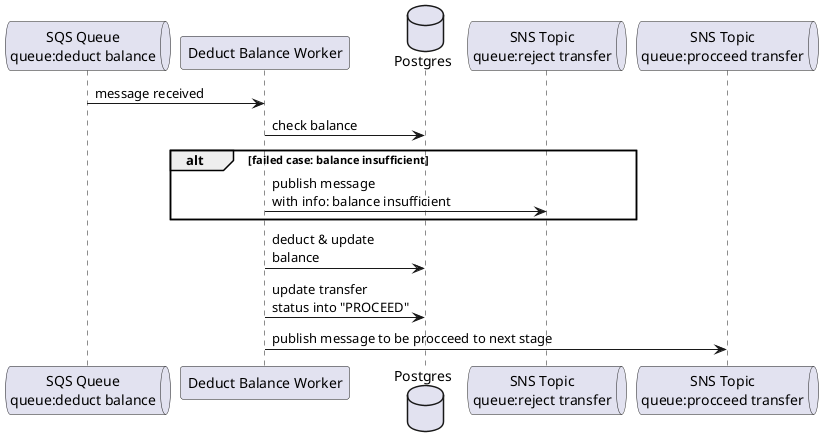 @startuml
queue       "SQS Queue\nqueue:deduct balance" as SQS
participant "Deduct Balance Worker" as svc
database    Postgres    as pg
queue       "SNS Topic\nqueue:reject transfer" as SNSReject
queue       "SNS Topic\nqueue:procceed transfer" as SNSProcceed

SQS -> svc: message received

svc -> pg: check balance

alt failed case: balance insufficient

  svc -> SNSReject: publish message\nwith info: balance insufficient

end

svc -> pg: deduct & update\nbalance

svc -> pg: update transfer\nstatus into "PROCEED"

svc -> SNSProcceed: publish message to be procceed to next stage

@enduml